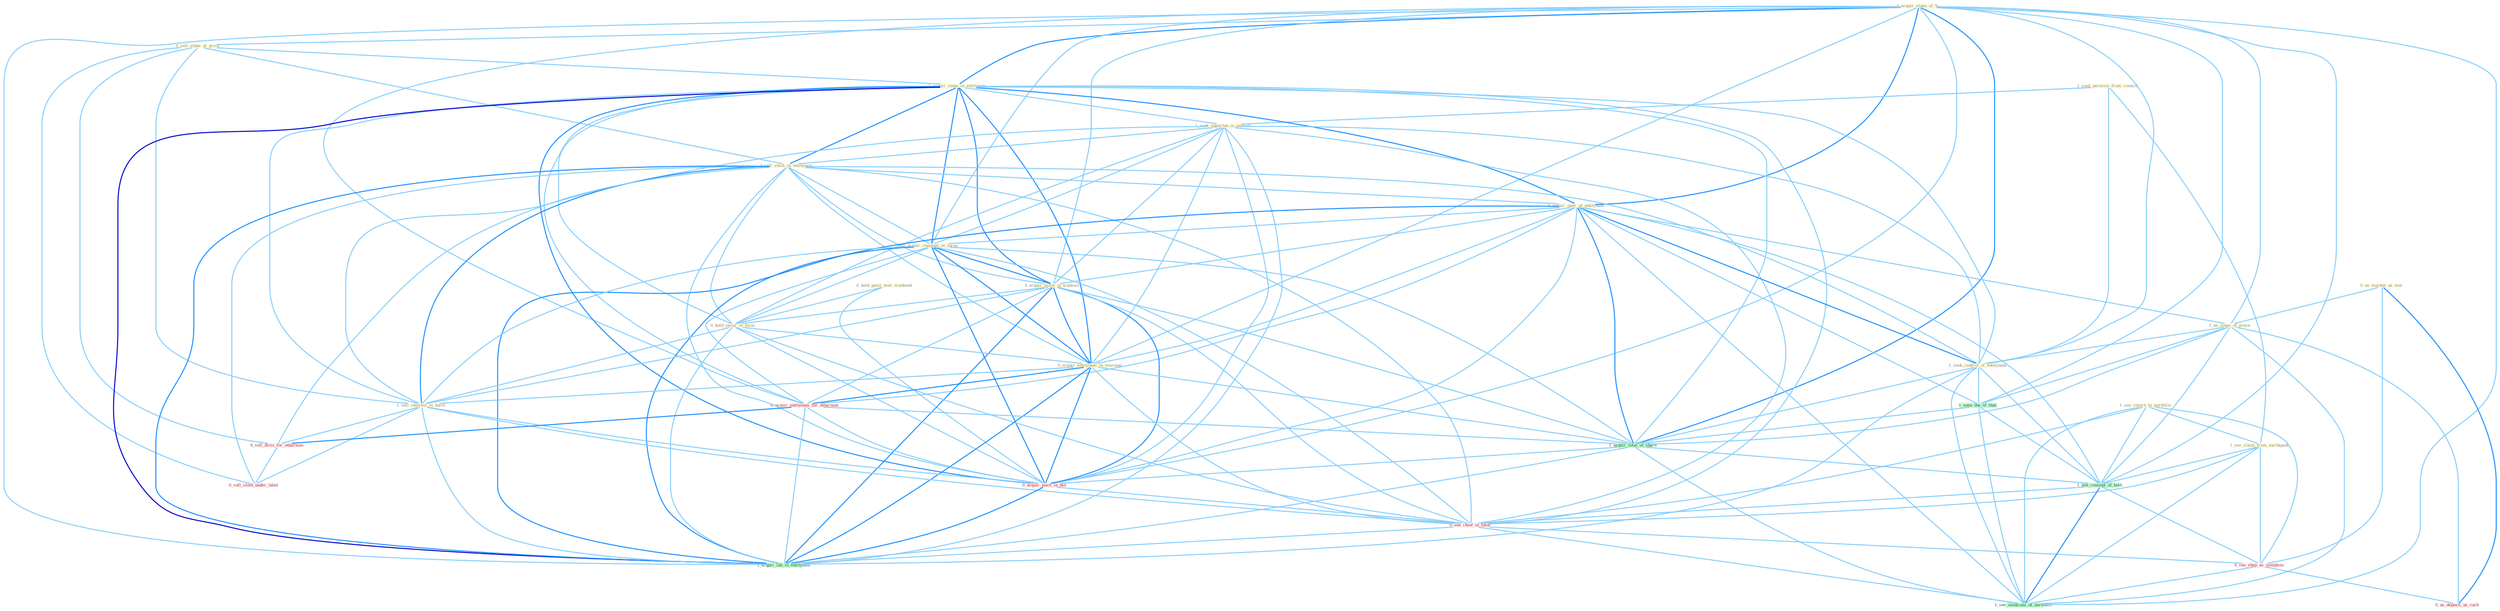Graph G{ 
    node
    [shape=polygon,style=filled,width=.5,height=.06,color="#BDFCC9",fixedsize=true,fontsize=4,
    fontcolor="#2f4f4f"];
    {node
    [color="#ffffe0", fontcolor="#8b7d6b"] "1_acquir_stake_of_% " "1_seek_permiss_from_council " "0_sell_stake_at_price " "1_acquir_stake_in_entitynam " "1_seek_opportun_in_publish " "1_sell_stock_in_entitynam " "0_us_market_as_tool " "0_hold_posit_over_weekend " "1_acquir_oper_of_entitynam " "0_acquir_compani_in_swap " "0_acquir_asset_in_transact " "1_see_return_to_portfolio " "1_us_some_of_proce " "0_hold_secur_in_term " "0_acquir_entitynam_in_yearnum " "1_see_claim_from_earthquak " "1_sell_interest_in_build " "1_seek_control_of_entitynam "}
{node [color="#fff0f5", fontcolor="#b22222"] "0_acquir_entitynam_for_othernum " "0_sell_divis_for_othernum " "0_sell_cloth_under_label " "0_acquir_posit_in_bid " "0_see_chief_in_futur " "0_see_shop_as_symptom " "0_us_deposit_as_cach "}
edge [color="#B0E2FF"];

	"1_acquir_stake_of_% " -- "0_sell_stake_at_price " [w="1", color="#87cefa" ];
	"1_acquir_stake_of_% " -- "1_acquir_stake_in_entitynam " [w="2", color="#1e90ff" , len=0.8];
	"1_acquir_stake_of_% " -- "1_acquir_oper_of_entitynam " [w="2", color="#1e90ff" , len=0.8];
	"1_acquir_stake_of_% " -- "0_acquir_compani_in_swap " [w="1", color="#87cefa" ];
	"1_acquir_stake_of_% " -- "0_acquir_asset_in_transact " [w="1", color="#87cefa" ];
	"1_acquir_stake_of_% " -- "1_us_some_of_proce " [w="1", color="#87cefa" ];
	"1_acquir_stake_of_% " -- "0_acquir_entitynam_in_yearnum " [w="1", color="#87cefa" ];
	"1_acquir_stake_of_% " -- "1_seek_control_of_entitynam " [w="1", color="#87cefa" ];
	"1_acquir_stake_of_% " -- "0_acquir_entitynam_for_othernum " [w="1", color="#87cefa" ];
	"1_acquir_stake_of_% " -- "1_seen_the_of_that " [w="1", color="#87cefa" ];
	"1_acquir_stake_of_% " -- "1_acquir_total_of_share " [w="2", color="#1e90ff" , len=0.8];
	"1_acquir_stake_of_% " -- "0_acquir_posit_in_bid " [w="1", color="#87cefa" ];
	"1_acquir_stake_of_% " -- "1_see_concept_of_both " [w="1", color="#87cefa" ];
	"1_acquir_stake_of_% " -- "1_acquir_lab_in_entitynam " [w="1", color="#87cefa" ];
	"1_acquir_stake_of_% " -- "1_see_modicum_of_normalci " [w="1", color="#87cefa" ];
	"1_seek_permiss_from_council " -- "1_seek_opportun_in_publish " [w="1", color="#87cefa" ];
	"1_seek_permiss_from_council " -- "1_see_claim_from_earthquak " [w="1", color="#87cefa" ];
	"1_seek_permiss_from_council " -- "1_seek_control_of_entitynam " [w="1", color="#87cefa" ];
	"0_sell_stake_at_price " -- "1_acquir_stake_in_entitynam " [w="1", color="#87cefa" ];
	"0_sell_stake_at_price " -- "1_sell_stock_in_entitynam " [w="1", color="#87cefa" ];
	"0_sell_stake_at_price " -- "1_sell_interest_in_build " [w="1", color="#87cefa" ];
	"0_sell_stake_at_price " -- "0_sell_divis_for_othernum " [w="1", color="#87cefa" ];
	"0_sell_stake_at_price " -- "0_sell_cloth_under_label " [w="1", color="#87cefa" ];
	"1_acquir_stake_in_entitynam " -- "1_seek_opportun_in_publish " [w="1", color="#87cefa" ];
	"1_acquir_stake_in_entitynam " -- "1_sell_stock_in_entitynam " [w="2", color="#1e90ff" , len=0.8];
	"1_acquir_stake_in_entitynam " -- "1_acquir_oper_of_entitynam " [w="2", color="#1e90ff" , len=0.8];
	"1_acquir_stake_in_entitynam " -- "0_acquir_compani_in_swap " [w="2", color="#1e90ff" , len=0.8];
	"1_acquir_stake_in_entitynam " -- "0_acquir_asset_in_transact " [w="2", color="#1e90ff" , len=0.8];
	"1_acquir_stake_in_entitynam " -- "0_hold_secur_in_term " [w="1", color="#87cefa" ];
	"1_acquir_stake_in_entitynam " -- "0_acquir_entitynam_in_yearnum " [w="2", color="#1e90ff" , len=0.8];
	"1_acquir_stake_in_entitynam " -- "1_sell_interest_in_build " [w="1", color="#87cefa" ];
	"1_acquir_stake_in_entitynam " -- "1_seek_control_of_entitynam " [w="1", color="#87cefa" ];
	"1_acquir_stake_in_entitynam " -- "0_acquir_entitynam_for_othernum " [w="1", color="#87cefa" ];
	"1_acquir_stake_in_entitynam " -- "1_acquir_total_of_share " [w="1", color="#87cefa" ];
	"1_acquir_stake_in_entitynam " -- "0_acquir_posit_in_bid " [w="2", color="#1e90ff" , len=0.8];
	"1_acquir_stake_in_entitynam " -- "0_see_chief_in_futur " [w="1", color="#87cefa" ];
	"1_acquir_stake_in_entitynam " -- "1_acquir_lab_in_entitynam " [w="3", color="#0000cd" , len=0.6];
	"1_seek_opportun_in_publish " -- "1_sell_stock_in_entitynam " [w="1", color="#87cefa" ];
	"1_seek_opportun_in_publish " -- "0_acquir_compani_in_swap " [w="1", color="#87cefa" ];
	"1_seek_opportun_in_publish " -- "0_acquir_asset_in_transact " [w="1", color="#87cefa" ];
	"1_seek_opportun_in_publish " -- "0_hold_secur_in_term " [w="1", color="#87cefa" ];
	"1_seek_opportun_in_publish " -- "0_acquir_entitynam_in_yearnum " [w="1", color="#87cefa" ];
	"1_seek_opportun_in_publish " -- "1_sell_interest_in_build " [w="1", color="#87cefa" ];
	"1_seek_opportun_in_publish " -- "1_seek_control_of_entitynam " [w="1", color="#87cefa" ];
	"1_seek_opportun_in_publish " -- "0_acquir_posit_in_bid " [w="1", color="#87cefa" ];
	"1_seek_opportun_in_publish " -- "0_see_chief_in_futur " [w="1", color="#87cefa" ];
	"1_seek_opportun_in_publish " -- "1_acquir_lab_in_entitynam " [w="1", color="#87cefa" ];
	"1_sell_stock_in_entitynam " -- "1_acquir_oper_of_entitynam " [w="1", color="#87cefa" ];
	"1_sell_stock_in_entitynam " -- "0_acquir_compani_in_swap " [w="1", color="#87cefa" ];
	"1_sell_stock_in_entitynam " -- "0_acquir_asset_in_transact " [w="1", color="#87cefa" ];
	"1_sell_stock_in_entitynam " -- "0_hold_secur_in_term " [w="1", color="#87cefa" ];
	"1_sell_stock_in_entitynam " -- "0_acquir_entitynam_in_yearnum " [w="1", color="#87cefa" ];
	"1_sell_stock_in_entitynam " -- "1_sell_interest_in_build " [w="2", color="#1e90ff" , len=0.8];
	"1_sell_stock_in_entitynam " -- "1_seek_control_of_entitynam " [w="1", color="#87cefa" ];
	"1_sell_stock_in_entitynam " -- "0_sell_divis_for_othernum " [w="1", color="#87cefa" ];
	"1_sell_stock_in_entitynam " -- "0_sell_cloth_under_label " [w="1", color="#87cefa" ];
	"1_sell_stock_in_entitynam " -- "0_acquir_posit_in_bid " [w="1", color="#87cefa" ];
	"1_sell_stock_in_entitynam " -- "0_see_chief_in_futur " [w="1", color="#87cefa" ];
	"1_sell_stock_in_entitynam " -- "1_acquir_lab_in_entitynam " [w="2", color="#1e90ff" , len=0.8];
	"0_us_market_as_tool " -- "1_us_some_of_proce " [w="1", color="#87cefa" ];
	"0_us_market_as_tool " -- "0_see_shop_as_symptom " [w="1", color="#87cefa" ];
	"0_us_market_as_tool " -- "0_us_deposit_as_cach " [w="2", color="#1e90ff" , len=0.8];
	"0_hold_posit_over_weekend " -- "0_hold_secur_in_term " [w="1", color="#87cefa" ];
	"0_hold_posit_over_weekend " -- "0_acquir_posit_in_bid " [w="1", color="#87cefa" ];
	"1_acquir_oper_of_entitynam " -- "0_acquir_compani_in_swap " [w="1", color="#87cefa" ];
	"1_acquir_oper_of_entitynam " -- "0_acquir_asset_in_transact " [w="1", color="#87cefa" ];
	"1_acquir_oper_of_entitynam " -- "1_us_some_of_proce " [w="1", color="#87cefa" ];
	"1_acquir_oper_of_entitynam " -- "0_acquir_entitynam_in_yearnum " [w="1", color="#87cefa" ];
	"1_acquir_oper_of_entitynam " -- "1_seek_control_of_entitynam " [w="2", color="#1e90ff" , len=0.8];
	"1_acquir_oper_of_entitynam " -- "0_acquir_entitynam_for_othernum " [w="1", color="#87cefa" ];
	"1_acquir_oper_of_entitynam " -- "1_seen_the_of_that " [w="1", color="#87cefa" ];
	"1_acquir_oper_of_entitynam " -- "1_acquir_total_of_share " [w="2", color="#1e90ff" , len=0.8];
	"1_acquir_oper_of_entitynam " -- "0_acquir_posit_in_bid " [w="1", color="#87cefa" ];
	"1_acquir_oper_of_entitynam " -- "1_see_concept_of_both " [w="1", color="#87cefa" ];
	"1_acquir_oper_of_entitynam " -- "1_acquir_lab_in_entitynam " [w="2", color="#1e90ff" , len=0.8];
	"1_acquir_oper_of_entitynam " -- "1_see_modicum_of_normalci " [w="1", color="#87cefa" ];
	"0_acquir_compani_in_swap " -- "0_acquir_asset_in_transact " [w="2", color="#1e90ff" , len=0.8];
	"0_acquir_compani_in_swap " -- "0_hold_secur_in_term " [w="1", color="#87cefa" ];
	"0_acquir_compani_in_swap " -- "0_acquir_entitynam_in_yearnum " [w="2", color="#1e90ff" , len=0.8];
	"0_acquir_compani_in_swap " -- "1_sell_interest_in_build " [w="1", color="#87cefa" ];
	"0_acquir_compani_in_swap " -- "0_acquir_entitynam_for_othernum " [w="1", color="#87cefa" ];
	"0_acquir_compani_in_swap " -- "1_acquir_total_of_share " [w="1", color="#87cefa" ];
	"0_acquir_compani_in_swap " -- "0_acquir_posit_in_bid " [w="2", color="#1e90ff" , len=0.8];
	"0_acquir_compani_in_swap " -- "0_see_chief_in_futur " [w="1", color="#87cefa" ];
	"0_acquir_compani_in_swap " -- "1_acquir_lab_in_entitynam " [w="2", color="#1e90ff" , len=0.8];
	"0_acquir_asset_in_transact " -- "0_hold_secur_in_term " [w="1", color="#87cefa" ];
	"0_acquir_asset_in_transact " -- "0_acquir_entitynam_in_yearnum " [w="2", color="#1e90ff" , len=0.8];
	"0_acquir_asset_in_transact " -- "1_sell_interest_in_build " [w="1", color="#87cefa" ];
	"0_acquir_asset_in_transact " -- "0_acquir_entitynam_for_othernum " [w="1", color="#87cefa" ];
	"0_acquir_asset_in_transact " -- "1_acquir_total_of_share " [w="1", color="#87cefa" ];
	"0_acquir_asset_in_transact " -- "0_acquir_posit_in_bid " [w="2", color="#1e90ff" , len=0.8];
	"0_acquir_asset_in_transact " -- "0_see_chief_in_futur " [w="1", color="#87cefa" ];
	"0_acquir_asset_in_transact " -- "1_acquir_lab_in_entitynam " [w="2", color="#1e90ff" , len=0.8];
	"1_see_return_to_portfolio " -- "1_see_claim_from_earthquak " [w="1", color="#87cefa" ];
	"1_see_return_to_portfolio " -- "1_see_concept_of_both " [w="1", color="#87cefa" ];
	"1_see_return_to_portfolio " -- "0_see_chief_in_futur " [w="1", color="#87cefa" ];
	"1_see_return_to_portfolio " -- "0_see_shop_as_symptom " [w="1", color="#87cefa" ];
	"1_see_return_to_portfolio " -- "1_see_modicum_of_normalci " [w="1", color="#87cefa" ];
	"1_us_some_of_proce " -- "1_seek_control_of_entitynam " [w="1", color="#87cefa" ];
	"1_us_some_of_proce " -- "1_seen_the_of_that " [w="1", color="#87cefa" ];
	"1_us_some_of_proce " -- "1_acquir_total_of_share " [w="1", color="#87cefa" ];
	"1_us_some_of_proce " -- "1_see_concept_of_both " [w="1", color="#87cefa" ];
	"1_us_some_of_proce " -- "0_us_deposit_as_cach " [w="1", color="#87cefa" ];
	"1_us_some_of_proce " -- "1_see_modicum_of_normalci " [w="1", color="#87cefa" ];
	"0_hold_secur_in_term " -- "0_acquir_entitynam_in_yearnum " [w="1", color="#87cefa" ];
	"0_hold_secur_in_term " -- "1_sell_interest_in_build " [w="1", color="#87cefa" ];
	"0_hold_secur_in_term " -- "0_acquir_posit_in_bid " [w="1", color="#87cefa" ];
	"0_hold_secur_in_term " -- "0_see_chief_in_futur " [w="1", color="#87cefa" ];
	"0_hold_secur_in_term " -- "1_acquir_lab_in_entitynam " [w="1", color="#87cefa" ];
	"0_acquir_entitynam_in_yearnum " -- "1_sell_interest_in_build " [w="1", color="#87cefa" ];
	"0_acquir_entitynam_in_yearnum " -- "0_acquir_entitynam_for_othernum " [w="2", color="#1e90ff" , len=0.8];
	"0_acquir_entitynam_in_yearnum " -- "1_acquir_total_of_share " [w="1", color="#87cefa" ];
	"0_acquir_entitynam_in_yearnum " -- "0_acquir_posit_in_bid " [w="2", color="#1e90ff" , len=0.8];
	"0_acquir_entitynam_in_yearnum " -- "0_see_chief_in_futur " [w="1", color="#87cefa" ];
	"0_acquir_entitynam_in_yearnum " -- "1_acquir_lab_in_entitynam " [w="2", color="#1e90ff" , len=0.8];
	"1_see_claim_from_earthquak " -- "1_see_concept_of_both " [w="1", color="#87cefa" ];
	"1_see_claim_from_earthquak " -- "0_see_chief_in_futur " [w="1", color="#87cefa" ];
	"1_see_claim_from_earthquak " -- "0_see_shop_as_symptom " [w="1", color="#87cefa" ];
	"1_see_claim_from_earthquak " -- "1_see_modicum_of_normalci " [w="1", color="#87cefa" ];
	"1_sell_interest_in_build " -- "0_sell_divis_for_othernum " [w="1", color="#87cefa" ];
	"1_sell_interest_in_build " -- "0_sell_cloth_under_label " [w="1", color="#87cefa" ];
	"1_sell_interest_in_build " -- "0_acquir_posit_in_bid " [w="1", color="#87cefa" ];
	"1_sell_interest_in_build " -- "0_see_chief_in_futur " [w="1", color="#87cefa" ];
	"1_sell_interest_in_build " -- "1_acquir_lab_in_entitynam " [w="1", color="#87cefa" ];
	"1_seek_control_of_entitynam " -- "1_seen_the_of_that " [w="1", color="#87cefa" ];
	"1_seek_control_of_entitynam " -- "1_acquir_total_of_share " [w="1", color="#87cefa" ];
	"1_seek_control_of_entitynam " -- "1_see_concept_of_both " [w="1", color="#87cefa" ];
	"1_seek_control_of_entitynam " -- "1_acquir_lab_in_entitynam " [w="1", color="#87cefa" ];
	"1_seek_control_of_entitynam " -- "1_see_modicum_of_normalci " [w="1", color="#87cefa" ];
	"0_acquir_entitynam_for_othernum " -- "0_sell_divis_for_othernum " [w="2", color="#1e90ff" , len=0.8];
	"0_acquir_entitynam_for_othernum " -- "1_acquir_total_of_share " [w="1", color="#87cefa" ];
	"0_acquir_entitynam_for_othernum " -- "0_acquir_posit_in_bid " [w="1", color="#87cefa" ];
	"0_acquir_entitynam_for_othernum " -- "1_acquir_lab_in_entitynam " [w="1", color="#87cefa" ];
	"1_seen_the_of_that " -- "1_acquir_total_of_share " [w="1", color="#87cefa" ];
	"1_seen_the_of_that " -- "1_see_concept_of_both " [w="1", color="#87cefa" ];
	"1_seen_the_of_that " -- "1_see_modicum_of_normalci " [w="1", color="#87cefa" ];
	"0_sell_divis_for_othernum " -- "0_sell_cloth_under_label " [w="1", color="#87cefa" ];
	"1_acquir_total_of_share " -- "0_acquir_posit_in_bid " [w="1", color="#87cefa" ];
	"1_acquir_total_of_share " -- "1_see_concept_of_both " [w="1", color="#87cefa" ];
	"1_acquir_total_of_share " -- "1_acquir_lab_in_entitynam " [w="1", color="#87cefa" ];
	"1_acquir_total_of_share " -- "1_see_modicum_of_normalci " [w="1", color="#87cefa" ];
	"0_acquir_posit_in_bid " -- "0_see_chief_in_futur " [w="1", color="#87cefa" ];
	"0_acquir_posit_in_bid " -- "1_acquir_lab_in_entitynam " [w="2", color="#1e90ff" , len=0.8];
	"1_see_concept_of_both " -- "0_see_chief_in_futur " [w="1", color="#87cefa" ];
	"1_see_concept_of_both " -- "0_see_shop_as_symptom " [w="1", color="#87cefa" ];
	"1_see_concept_of_both " -- "1_see_modicum_of_normalci " [w="2", color="#1e90ff" , len=0.8];
	"0_see_chief_in_futur " -- "0_see_shop_as_symptom " [w="1", color="#87cefa" ];
	"0_see_chief_in_futur " -- "1_acquir_lab_in_entitynam " [w="1", color="#87cefa" ];
	"0_see_chief_in_futur " -- "1_see_modicum_of_normalci " [w="1", color="#87cefa" ];
	"0_see_shop_as_symptom " -- "0_us_deposit_as_cach " [w="1", color="#87cefa" ];
	"0_see_shop_as_symptom " -- "1_see_modicum_of_normalci " [w="1", color="#87cefa" ];
}